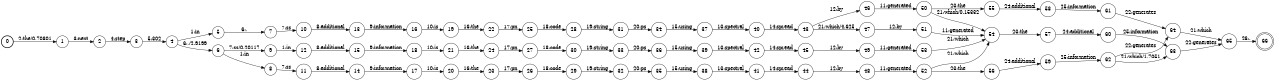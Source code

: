 digraph FST {
rankdir = LR;
size = "8.5,11";
label = "";
center = 1;
orientation = Portrait;
ranksep = "0.4";
nodesep = "0.25";
0 [label = "0", shape = circle, style = bold, fontsize = 14]
	0 -> 1 [label = "2:the/0.70801", fontsize = 14];
1 [label = "1", shape = circle, style = solid, fontsize = 14]
	1 -> 2 [label = "3:next", fontsize = 14];
2 [label = "2", shape = circle, style = solid, fontsize = 14]
	2 -> 3 [label = "4:step", fontsize = 14];
3 [label = "3", shape = circle, style = solid, fontsize = 14]
	3 -> 4 [label = "5:302", fontsize = 14];
4 [label = "4", shape = circle, style = solid, fontsize = 14]
	4 -> 5 [label = "1:in", fontsize = 14];
	4 -> 6 [label = "6:,/2.9199", fontsize = 14];
5 [label = "5", shape = circle, style = solid, fontsize = 14]
	5 -> 7 [label = "6:,", fontsize = 14];
6 [label = "6", shape = circle, style = solid, fontsize = 14]
	6 -> 8 [label = "1:in", fontsize = 14];
	6 -> 9 [label = "7:ss/0.20117", fontsize = 14];
7 [label = "7", shape = circle, style = solid, fontsize = 14]
	7 -> 10 [label = "7:ss", fontsize = 14];
8 [label = "8", shape = circle, style = solid, fontsize = 14]
	8 -> 11 [label = "7:ss", fontsize = 14];
9 [label = "9", shape = circle, style = solid, fontsize = 14]
	9 -> 12 [label = "1:in", fontsize = 14];
10 [label = "10", shape = circle, style = solid, fontsize = 14]
	10 -> 13 [label = "8:additional", fontsize = 14];
11 [label = "11", shape = circle, style = solid, fontsize = 14]
	11 -> 14 [label = "8:additional", fontsize = 14];
12 [label = "12", shape = circle, style = solid, fontsize = 14]
	12 -> 15 [label = "8:additional", fontsize = 14];
13 [label = "13", shape = circle, style = solid, fontsize = 14]
	13 -> 16 [label = "9:information", fontsize = 14];
14 [label = "14", shape = circle, style = solid, fontsize = 14]
	14 -> 17 [label = "9:information", fontsize = 14];
15 [label = "15", shape = circle, style = solid, fontsize = 14]
	15 -> 18 [label = "9:information", fontsize = 14];
16 [label = "16", shape = circle, style = solid, fontsize = 14]
	16 -> 19 [label = "10:is", fontsize = 14];
17 [label = "17", shape = circle, style = solid, fontsize = 14]
	17 -> 20 [label = "10:is", fontsize = 14];
18 [label = "18", shape = circle, style = solid, fontsize = 14]
	18 -> 21 [label = "10:is", fontsize = 14];
19 [label = "19", shape = circle, style = solid, fontsize = 14]
	19 -> 22 [label = "16:the", fontsize = 14];
20 [label = "20", shape = circle, style = solid, fontsize = 14]
	20 -> 23 [label = "16:the", fontsize = 14];
21 [label = "21", shape = circle, style = solid, fontsize = 14]
	21 -> 24 [label = "16:the", fontsize = 14];
22 [label = "22", shape = circle, style = solid, fontsize = 14]
	22 -> 25 [label = "17:pn", fontsize = 14];
23 [label = "23", shape = circle, style = solid, fontsize = 14]
	23 -> 26 [label = "17:pn", fontsize = 14];
24 [label = "24", shape = circle, style = solid, fontsize = 14]
	24 -> 27 [label = "17:pn", fontsize = 14];
25 [label = "25", shape = circle, style = solid, fontsize = 14]
	25 -> 28 [label = "18:code", fontsize = 14];
26 [label = "26", shape = circle, style = solid, fontsize = 14]
	26 -> 29 [label = "18:code", fontsize = 14];
27 [label = "27", shape = circle, style = solid, fontsize = 14]
	27 -> 30 [label = "18:code", fontsize = 14];
28 [label = "28", shape = circle, style = solid, fontsize = 14]
	28 -> 31 [label = "19:string", fontsize = 14];
29 [label = "29", shape = circle, style = solid, fontsize = 14]
	29 -> 32 [label = "19:string", fontsize = 14];
30 [label = "30", shape = circle, style = solid, fontsize = 14]
	30 -> 33 [label = "19:string", fontsize = 14];
31 [label = "31", shape = circle, style = solid, fontsize = 14]
	31 -> 34 [label = "20:ps", fontsize = 14];
32 [label = "32", shape = circle, style = solid, fontsize = 14]
	32 -> 35 [label = "20:ps", fontsize = 14];
33 [label = "33", shape = circle, style = solid, fontsize = 14]
	33 -> 36 [label = "20:ps", fontsize = 14];
34 [label = "34", shape = circle, style = solid, fontsize = 14]
	34 -> 37 [label = "15:using", fontsize = 14];
35 [label = "35", shape = circle, style = solid, fontsize = 14]
	35 -> 38 [label = "15:using", fontsize = 14];
36 [label = "36", shape = circle, style = solid, fontsize = 14]
	36 -> 39 [label = "15:using", fontsize = 14];
37 [label = "37", shape = circle, style = solid, fontsize = 14]
	37 -> 40 [label = "13:spectral", fontsize = 14];
38 [label = "38", shape = circle, style = solid, fontsize = 14]
	38 -> 41 [label = "13:spectral", fontsize = 14];
39 [label = "39", shape = circle, style = solid, fontsize = 14]
	39 -> 42 [label = "13:spectral", fontsize = 14];
40 [label = "40", shape = circle, style = solid, fontsize = 14]
	40 -> 43 [label = "14:spread", fontsize = 14];
41 [label = "41", shape = circle, style = solid, fontsize = 14]
	41 -> 44 [label = "14:spread", fontsize = 14];
42 [label = "42", shape = circle, style = solid, fontsize = 14]
	42 -> 45 [label = "14:spread", fontsize = 14];
43 [label = "43", shape = circle, style = solid, fontsize = 14]
	43 -> 46 [label = "12:by", fontsize = 14];
	43 -> 47 [label = "21:which/4.625", fontsize = 14];
44 [label = "44", shape = circle, style = solid, fontsize = 14]
	44 -> 48 [label = "12:by", fontsize = 14];
45 [label = "45", shape = circle, style = solid, fontsize = 14]
	45 -> 49 [label = "12:by", fontsize = 14];
46 [label = "46", shape = circle, style = solid, fontsize = 14]
	46 -> 50 [label = "11:generated", fontsize = 14];
47 [label = "47", shape = circle, style = solid, fontsize = 14]
	47 -> 51 [label = "12:by", fontsize = 14];
48 [label = "48", shape = circle, style = solid, fontsize = 14]
	48 -> 52 [label = "11:generated", fontsize = 14];
49 [label = "49", shape = circle, style = solid, fontsize = 14]
	49 -> 53 [label = "11:generated", fontsize = 14];
50 [label = "50", shape = circle, style = solid, fontsize = 14]
	50 -> 55 [label = "23:the", fontsize = 14];
	50 -> 54 [label = "21:which/0.15332", fontsize = 14];
51 [label = "51", shape = circle, style = solid, fontsize = 14]
	51 -> 54 [label = "11:generated", fontsize = 14];
52 [label = "52", shape = circle, style = solid, fontsize = 14]
	52 -> 56 [label = "23:the", fontsize = 14];
	52 -> 54 [label = "21:which", fontsize = 14];
53 [label = "53", shape = circle, style = solid, fontsize = 14]
	53 -> 54 [label = "21:which", fontsize = 14];
54 [label = "54", shape = circle, style = solid, fontsize = 14]
	54 -> 57 [label = "23:the", fontsize = 14];
55 [label = "55", shape = circle, style = solid, fontsize = 14]
	55 -> 58 [label = "24:additional", fontsize = 14];
56 [label = "56", shape = circle, style = solid, fontsize = 14]
	56 -> 59 [label = "24:additional", fontsize = 14];
57 [label = "57", shape = circle, style = solid, fontsize = 14]
	57 -> 60 [label = "24:additional", fontsize = 14];
58 [label = "58", shape = circle, style = solid, fontsize = 14]
	58 -> 61 [label = "25:information", fontsize = 14];
59 [label = "59", shape = circle, style = solid, fontsize = 14]
	59 -> 62 [label = "25:information", fontsize = 14];
60 [label = "60", shape = circle, style = solid, fontsize = 14]
	60 -> 63 [label = "25:information", fontsize = 14];
61 [label = "61", shape = circle, style = solid, fontsize = 14]
	61 -> 64 [label = "22:generates", fontsize = 14];
62 [label = "62", shape = circle, style = solid, fontsize = 14]
	62 -> 63 [label = "21:which/1.7051", fontsize = 14];
	62 -> 64 [label = "22:generates", fontsize = 14];
63 [label = "63", shape = circle, style = solid, fontsize = 14]
	63 -> 65 [label = "22:generates", fontsize = 14];
64 [label = "64", shape = circle, style = solid, fontsize = 14]
	64 -> 65 [label = "21:which", fontsize = 14];
65 [label = "65", shape = circle, style = solid, fontsize = 14]
	65 -> 66 [label = "26:.", fontsize = 14];
66 [label = "66", shape = doublecircle, style = solid, fontsize = 14]
}
